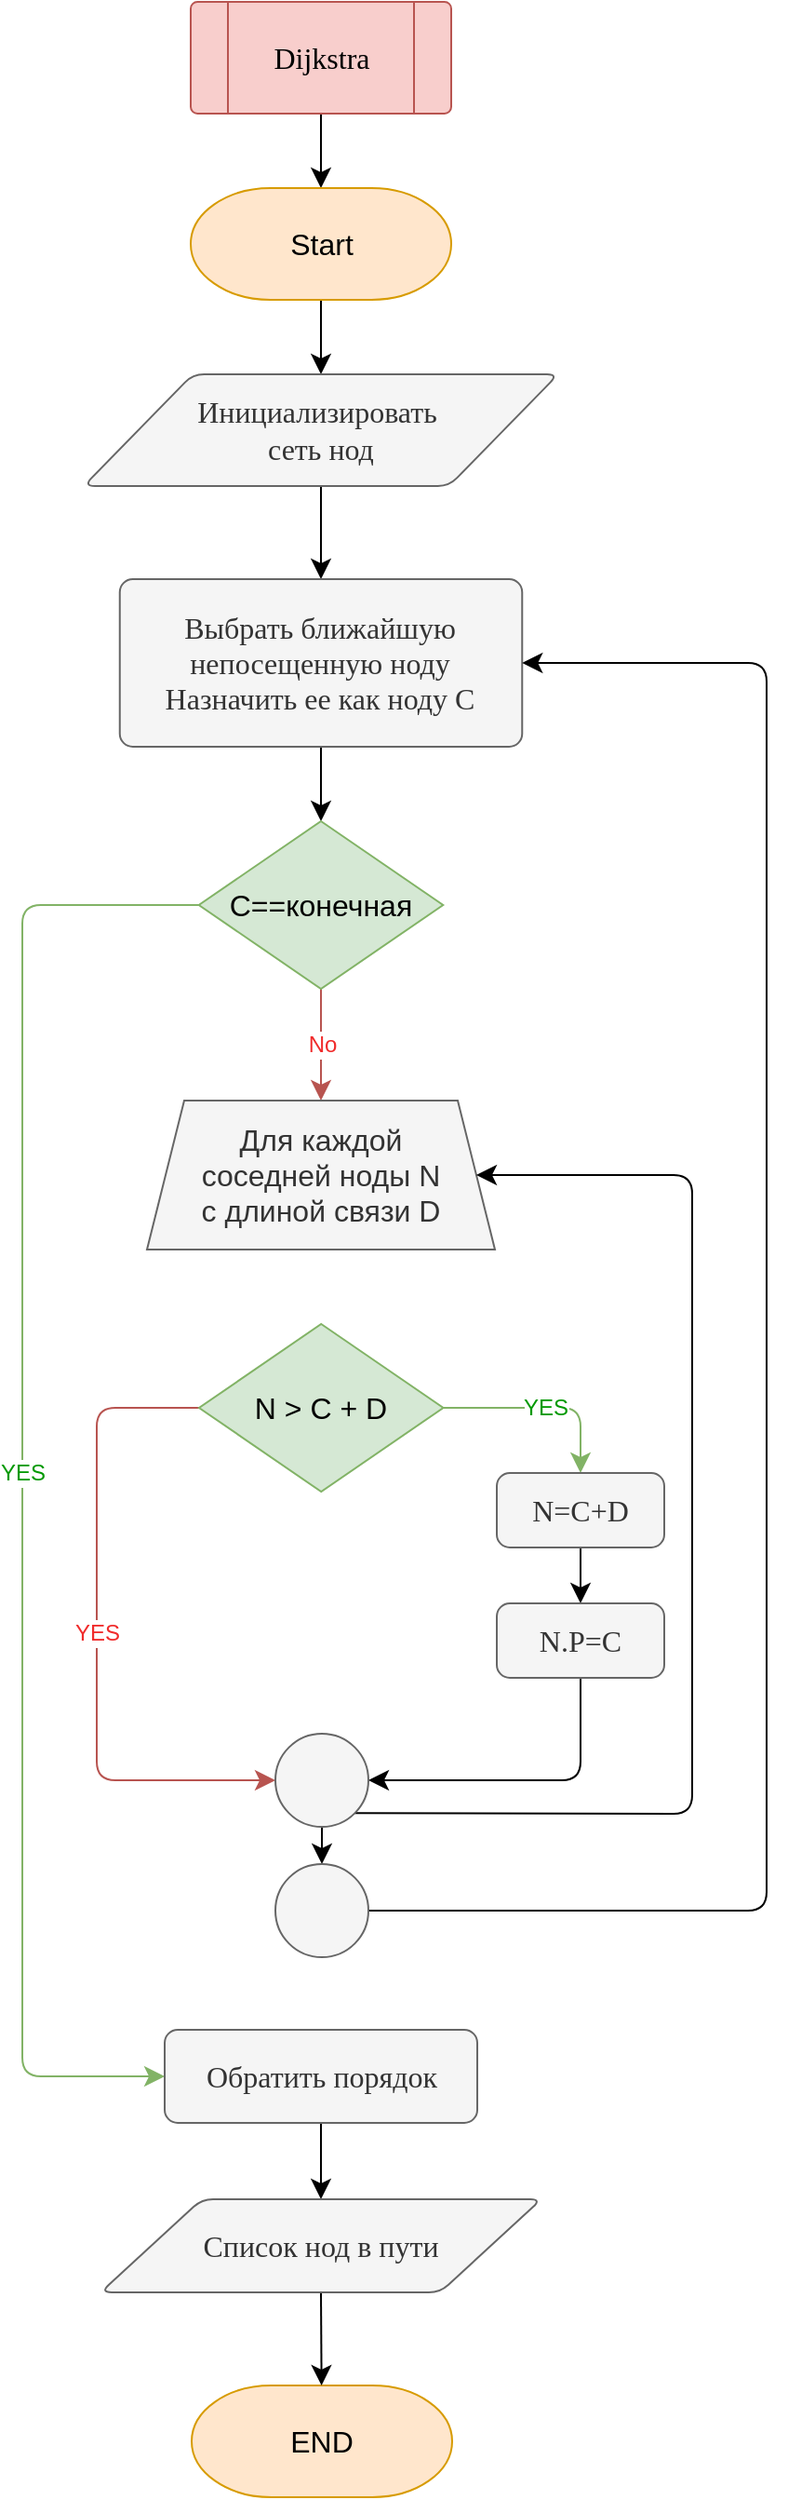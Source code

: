 <mxfile version="21.1.2" type="device">
  <diagram name="Страница 1" id="1Sl_nZ1g1N8PrJDqj42g">
    <mxGraphModel dx="404" dy="879" grid="1" gridSize="10" guides="1" tooltips="1" connect="1" arrows="1" fold="1" page="1" pageScale="1" pageWidth="827" pageHeight="1169" math="0" shadow="0">
      <root>
        <mxCell id="0" />
        <mxCell id="1" parent="0" />
        <mxCell id="bT7lZ-O7QSs4i1S0B8-C-22" style="edgeStyle=none;curved=1;rounded=1;orthogonalLoop=1;jettySize=auto;html=1;exitX=0.5;exitY=1;exitDx=0;exitDy=0;entryX=1;entryY=0.5;entryDx=0;entryDy=0;strokeWidth=1;fontFamily=Lucida Console;fontSize=12;fontColor=#F0F0F0;startSize=8;endSize=8;" parent="1" edge="1">
          <mxGeometry relative="1" as="geometry">
            <Array as="points">
              <mxPoint x="-140" y="1090" />
              <mxPoint x="-230" y="500" />
            </Array>
            <mxPoint x="-380" y="920" as="sourcePoint" />
          </mxGeometry>
        </mxCell>
        <mxCell id="bT7lZ-O7QSs4i1S0B8-C-75" style="edgeStyle=none;curved=1;rounded=0;orthogonalLoop=1;jettySize=auto;html=1;exitX=0.5;exitY=1;exitDx=0;exitDy=0;fontSize=12;startSize=8;endSize=8;" parent="1" source="bT7lZ-O7QSs4i1S0B8-C-72" target="bT7lZ-O7QSs4i1S0B8-C-74" edge="1">
          <mxGeometry relative="1" as="geometry" />
        </mxCell>
        <mxCell id="bT7lZ-O7QSs4i1S0B8-C-72" value="" style="verticalLabelPosition=bottom;verticalAlign=top;html=1;shape=process;whiteSpace=wrap;rounded=1;size=0.14;arcSize=6;strokeWidth=1;fontFamily=Lucida Console;fontSize=16;fillColor=#f8cecc;strokeColor=#b85450;" parent="1" vertex="1">
          <mxGeometry x="1170.5" y="30" width="140" height="60" as="geometry" />
        </mxCell>
        <mxCell id="bT7lZ-O7QSs4i1S0B8-C-73" value="Dijkstra" style="text;strokeColor=none;fillColor=none;html=1;align=center;verticalAlign=middle;whiteSpace=wrap;rounded=0;fontSize=16;fontFamily=Lucida Console;fontColor=#000000;" parent="1" vertex="1">
          <mxGeometry x="1210.5" y="45" width="60" height="30" as="geometry" />
        </mxCell>
        <mxCell id="bT7lZ-O7QSs4i1S0B8-C-77" style="edgeStyle=none;curved=1;rounded=0;orthogonalLoop=1;jettySize=auto;html=1;exitX=0.5;exitY=1;exitDx=0;exitDy=0;exitPerimeter=0;fontSize=12;startSize=8;endSize=8;" parent="1" source="bT7lZ-O7QSs4i1S0B8-C-74" target="bT7lZ-O7QSs4i1S0B8-C-76" edge="1">
          <mxGeometry relative="1" as="geometry" />
        </mxCell>
        <mxCell id="bT7lZ-O7QSs4i1S0B8-C-74" value="Start" style="strokeWidth=1;html=1;shape=mxgraph.flowchart.terminator;whiteSpace=wrap;fontSize=16;rounded=1;fillColor=#ffe6cc;strokeColor=#d79b00;" parent="1" vertex="1">
          <mxGeometry x="1170.5" y="130" width="140" height="60" as="geometry" />
        </mxCell>
        <mxCell id="bT7lZ-O7QSs4i1S0B8-C-79" style="edgeStyle=none;curved=1;rounded=0;orthogonalLoop=1;jettySize=auto;html=1;exitX=0.5;exitY=1;exitDx=0;exitDy=0;fontSize=12;startSize=8;endSize=8;entryX=0.5;entryY=0;entryDx=0;entryDy=0;" parent="1" source="bT7lZ-O7QSs4i1S0B8-C-76" target="HIFzTfO--KmBhxd364g5-1" edge="1">
          <mxGeometry relative="1" as="geometry">
            <mxPoint x="1241.75" y="340" as="targetPoint" />
          </mxGeometry>
        </mxCell>
        <mxCell id="bT7lZ-O7QSs4i1S0B8-C-76" value="&lt;div&gt;Инициализировать&amp;nbsp;&lt;/div&gt;&lt;div&gt;сеть&amp;nbsp;&lt;span style=&quot;background-color: initial;&quot;&gt;нод&lt;/span&gt;&lt;/div&gt;" style="shape=parallelogram;html=1;strokeWidth=1;perimeter=parallelogramPerimeter;whiteSpace=wrap;rounded=1;arcSize=12;size=0.23;fontFamily=Lucida Console;fontSize=16;fillColor=#f5f5f5;strokeColor=#666666;fontColor=#333333;" parent="1" vertex="1">
          <mxGeometry x="1113" y="230" width="255" height="60" as="geometry" />
        </mxCell>
        <mxCell id="bT7lZ-O7QSs4i1S0B8-C-95" value="END" style="strokeWidth=1;html=1;shape=mxgraph.flowchart.terminator;whiteSpace=wrap;fontSize=16;rounded=1;fillColor=#ffe6cc;strokeColor=#d79b00;" parent="1" vertex="1">
          <mxGeometry x="1171" y="1310" width="140" height="60" as="geometry" />
        </mxCell>
        <mxCell id="HIFzTfO--KmBhxd364g5-3" style="edgeStyle=none;curved=1;rounded=0;orthogonalLoop=1;jettySize=auto;html=1;exitX=0.5;exitY=1;exitDx=0;exitDy=0;entryX=0.5;entryY=0;entryDx=0;entryDy=0;fontSize=12;startSize=8;endSize=8;" edge="1" parent="1" source="HIFzTfO--KmBhxd364g5-1" target="HIFzTfO--KmBhxd364g5-2">
          <mxGeometry relative="1" as="geometry" />
        </mxCell>
        <mxCell id="HIFzTfO--KmBhxd364g5-1" value="&lt;div&gt;Выбрать ближайшую непосещенную ноду&lt;/div&gt;&lt;div&gt;Назначить ее как ноду С&lt;/div&gt;" style="rounded=1;whiteSpace=wrap;html=1;absoluteArcSize=1;arcSize=14;strokeWidth=1;fontFamily=Lucida Console;fontSize=16;fillColor=#f5f5f5;strokeColor=#666666;fontColor=#333333;align=center;" vertex="1" parent="1">
          <mxGeometry x="1132.38" y="340" width="216.25" height="90" as="geometry" />
        </mxCell>
        <mxCell id="HIFzTfO--KmBhxd364g5-6" value="&lt;font color=&quot;#f02b2b&quot;&gt;No&lt;/font&gt;" style="edgeStyle=none;curved=1;rounded=0;orthogonalLoop=1;jettySize=auto;html=1;exitX=0.5;exitY=1;exitDx=0;exitDy=0;fontSize=12;startSize=8;endSize=8;fillColor=#f8cecc;strokeColor=#b85450;" edge="1" parent="1" source="HIFzTfO--KmBhxd364g5-2" target="HIFzTfO--KmBhxd364g5-5">
          <mxGeometry relative="1" as="geometry" />
        </mxCell>
        <mxCell id="HIFzTfO--KmBhxd364g5-20" value="&lt;font color=&quot;#009900&quot;&gt;YES&lt;/font&gt;" style="edgeStyle=none;rounded=1;orthogonalLoop=1;jettySize=auto;html=1;exitX=0;exitY=0.5;exitDx=0;exitDy=0;entryX=0;entryY=0.5;entryDx=0;entryDy=0;fontSize=12;startSize=8;endSize=8;fillColor=#d5e8d4;strokeColor=#82b366;" edge="1" parent="1" source="HIFzTfO--KmBhxd364g5-2" target="HIFzTfO--KmBhxd364g5-19">
          <mxGeometry relative="1" as="geometry">
            <Array as="points">
              <mxPoint x="1080" y="515" />
              <mxPoint x="1080" y="1144" />
            </Array>
          </mxGeometry>
        </mxCell>
        <mxCell id="HIFzTfO--KmBhxd364g5-2" value="C==конечная" style="rhombus;whiteSpace=wrap;html=1;fontSize=16;fillColor=#d5e8d4;strokeColor=#82b366;" vertex="1" parent="1">
          <mxGeometry x="1174.88" y="470" width="131.25" height="90" as="geometry" />
        </mxCell>
        <mxCell id="HIFzTfO--KmBhxd364g5-5" value="&lt;div&gt;Для каждой&lt;/div&gt;&lt;div&gt;соседней ноды N&lt;/div&gt;&lt;div&gt;с длиной связи D&lt;/div&gt;" style="shape=trapezoid;perimeter=trapezoidPerimeter;whiteSpace=wrap;html=1;fixedSize=1;fontSize=16;fillColor=#f5f5f5;fontColor=#333333;strokeColor=#666666;" vertex="1" parent="1">
          <mxGeometry x="1147" y="620" width="187" height="80" as="geometry" />
        </mxCell>
        <mxCell id="HIFzTfO--KmBhxd364g5-10" value="&lt;font color=&quot;#009900&quot;&gt;YES&lt;/font&gt;" style="edgeStyle=none;rounded=1;orthogonalLoop=1;jettySize=auto;html=1;exitX=1;exitY=0.5;exitDx=0;exitDy=0;entryX=0.5;entryY=0;entryDx=0;entryDy=0;fontSize=12;startSize=8;endSize=8;fillColor=#d5e8d4;strokeColor=#82b366;" edge="1" parent="1" source="HIFzTfO--KmBhxd364g5-7" target="HIFzTfO--KmBhxd364g5-8">
          <mxGeometry x="0.001" relative="1" as="geometry">
            <Array as="points">
              <mxPoint x="1380" y="785" />
            </Array>
            <mxPoint as="offset" />
          </mxGeometry>
        </mxCell>
        <mxCell id="HIFzTfO--KmBhxd364g5-13" value="&lt;font color=&quot;#f02b2b&quot;&gt;YES&lt;/font&gt;" style="edgeStyle=none;rounded=1;orthogonalLoop=1;jettySize=auto;html=1;exitX=0;exitY=0.5;exitDx=0;exitDy=0;entryX=0;entryY=0.5;entryDx=0;entryDy=0;fontSize=12;startSize=8;endSize=8;fillColor=#f8cecc;strokeColor=#b85450;" edge="1" parent="1" source="HIFzTfO--KmBhxd364g5-7" target="HIFzTfO--KmBhxd364g5-11">
          <mxGeometry relative="1" as="geometry">
            <Array as="points">
              <mxPoint x="1120" y="785" />
              <mxPoint x="1120" y="985" />
            </Array>
          </mxGeometry>
        </mxCell>
        <mxCell id="HIFzTfO--KmBhxd364g5-7" value="N &amp;gt; C + D" style="rhombus;whiteSpace=wrap;html=1;fontSize=16;fillColor=#d5e8d4;strokeColor=#82b366;" vertex="1" parent="1">
          <mxGeometry x="1175" y="740" width="131.25" height="90" as="geometry" />
        </mxCell>
        <mxCell id="HIFzTfO--KmBhxd364g5-14" style="edgeStyle=none;curved=1;rounded=0;orthogonalLoop=1;jettySize=auto;html=1;exitX=0.5;exitY=1;exitDx=0;exitDy=0;entryX=0.5;entryY=0;entryDx=0;entryDy=0;fontSize=12;startSize=8;endSize=8;" edge="1" parent="1" source="HIFzTfO--KmBhxd364g5-8" target="HIFzTfO--KmBhxd364g5-9">
          <mxGeometry relative="1" as="geometry" />
        </mxCell>
        <mxCell id="HIFzTfO--KmBhxd364g5-8" value="N=C+D" style="rounded=1;whiteSpace=wrap;html=1;absoluteArcSize=1;arcSize=14;strokeWidth=1;fontFamily=Lucida Console;fontSize=16;fillColor=#f5f5f5;strokeColor=#666666;fontColor=#333333;align=center;" vertex="1" parent="1">
          <mxGeometry x="1335" y="820" width="90" height="40" as="geometry" />
        </mxCell>
        <mxCell id="HIFzTfO--KmBhxd364g5-15" style="edgeStyle=none;rounded=1;orthogonalLoop=1;jettySize=auto;html=1;exitX=0.5;exitY=1;exitDx=0;exitDy=0;entryX=1;entryY=0.5;entryDx=0;entryDy=0;fontSize=12;startSize=8;endSize=8;" edge="1" parent="1" source="HIFzTfO--KmBhxd364g5-9" target="HIFzTfO--KmBhxd364g5-11">
          <mxGeometry relative="1" as="geometry">
            <Array as="points">
              <mxPoint x="1380" y="985" />
            </Array>
          </mxGeometry>
        </mxCell>
        <mxCell id="HIFzTfO--KmBhxd364g5-9" value="N.P=C" style="rounded=1;whiteSpace=wrap;html=1;absoluteArcSize=1;arcSize=14;strokeWidth=1;fontFamily=Lucida Console;fontSize=16;fillColor=#f5f5f5;strokeColor=#666666;fontColor=#333333;align=center;" vertex="1" parent="1">
          <mxGeometry x="1335" y="890" width="90" height="40" as="geometry" />
        </mxCell>
        <mxCell id="HIFzTfO--KmBhxd364g5-16" style="edgeStyle=none;rounded=1;orthogonalLoop=1;jettySize=auto;html=1;exitX=1;exitY=1;exitDx=0;exitDy=0;entryX=1;entryY=0.5;entryDx=0;entryDy=0;fontSize=12;startSize=8;endSize=8;" edge="1" parent="1" source="HIFzTfO--KmBhxd364g5-11" target="HIFzTfO--KmBhxd364g5-5">
          <mxGeometry relative="1" as="geometry">
            <Array as="points">
              <mxPoint x="1440" y="1003" />
              <mxPoint x="1440" y="660" />
            </Array>
          </mxGeometry>
        </mxCell>
        <mxCell id="HIFzTfO--KmBhxd364g5-17" style="edgeStyle=none;curved=1;rounded=0;orthogonalLoop=1;jettySize=auto;html=1;exitX=0.5;exitY=1;exitDx=0;exitDy=0;fontSize=12;startSize=8;endSize=8;" edge="1" parent="1" source="HIFzTfO--KmBhxd364g5-11" target="HIFzTfO--KmBhxd364g5-12">
          <mxGeometry relative="1" as="geometry" />
        </mxCell>
        <mxCell id="HIFzTfO--KmBhxd364g5-11" value="" style="ellipse;whiteSpace=wrap;html=1;aspect=fixed;fontSize=16;fillColor=#f5f5f5;fontColor=#333333;strokeColor=#666666;" vertex="1" parent="1">
          <mxGeometry x="1216" y="960" width="50" height="50" as="geometry" />
        </mxCell>
        <mxCell id="HIFzTfO--KmBhxd364g5-18" style="edgeStyle=none;rounded=1;orthogonalLoop=1;jettySize=auto;html=1;exitX=1;exitY=0.5;exitDx=0;exitDy=0;entryX=1;entryY=0.5;entryDx=0;entryDy=0;fontSize=12;startSize=8;endSize=8;" edge="1" parent="1" source="HIFzTfO--KmBhxd364g5-12" target="HIFzTfO--KmBhxd364g5-1">
          <mxGeometry relative="1" as="geometry">
            <Array as="points">
              <mxPoint x="1480" y="1055" />
              <mxPoint x="1480" y="385" />
            </Array>
          </mxGeometry>
        </mxCell>
        <mxCell id="HIFzTfO--KmBhxd364g5-12" value="" style="ellipse;whiteSpace=wrap;html=1;aspect=fixed;fontSize=16;fillColor=#f5f5f5;fontColor=#333333;strokeColor=#666666;" vertex="1" parent="1">
          <mxGeometry x="1216" y="1030" width="50" height="50" as="geometry" />
        </mxCell>
        <mxCell id="HIFzTfO--KmBhxd364g5-23" style="edgeStyle=none;curved=1;rounded=0;orthogonalLoop=1;jettySize=auto;html=1;exitX=0.5;exitY=1;exitDx=0;exitDy=0;entryX=0.5;entryY=0;entryDx=0;entryDy=0;fontSize=12;startSize=8;endSize=8;" edge="1" parent="1" source="HIFzTfO--KmBhxd364g5-19" target="HIFzTfO--KmBhxd364g5-22">
          <mxGeometry relative="1" as="geometry" />
        </mxCell>
        <mxCell id="HIFzTfO--KmBhxd364g5-19" value="Обратить порядок" style="rounded=1;whiteSpace=wrap;html=1;absoluteArcSize=1;arcSize=14;strokeWidth=1;fontFamily=Lucida Console;fontSize=16;fillColor=#f5f5f5;strokeColor=#666666;fontColor=#333333;align=center;" vertex="1" parent="1">
          <mxGeometry x="1156.51" y="1119" width="168" height="50" as="geometry" />
        </mxCell>
        <mxCell id="HIFzTfO--KmBhxd364g5-24" style="edgeStyle=none;curved=1;rounded=0;orthogonalLoop=1;jettySize=auto;html=1;exitX=0.5;exitY=1;exitDx=0;exitDy=0;fontSize=12;startSize=8;endSize=8;" edge="1" parent="1" source="HIFzTfO--KmBhxd364g5-22" target="bT7lZ-O7QSs4i1S0B8-C-95">
          <mxGeometry relative="1" as="geometry" />
        </mxCell>
        <mxCell id="HIFzTfO--KmBhxd364g5-22" value="Список нод в пути" style="shape=parallelogram;html=1;strokeWidth=1;perimeter=parallelogramPerimeter;whiteSpace=wrap;rounded=1;arcSize=12;size=0.23;fontFamily=Lucida Console;fontSize=16;fillColor=#f5f5f5;strokeColor=#666666;fontColor=#333333;" vertex="1" parent="1">
          <mxGeometry x="1122" y="1210" width="237" height="50" as="geometry" />
        </mxCell>
      </root>
    </mxGraphModel>
  </diagram>
</mxfile>
